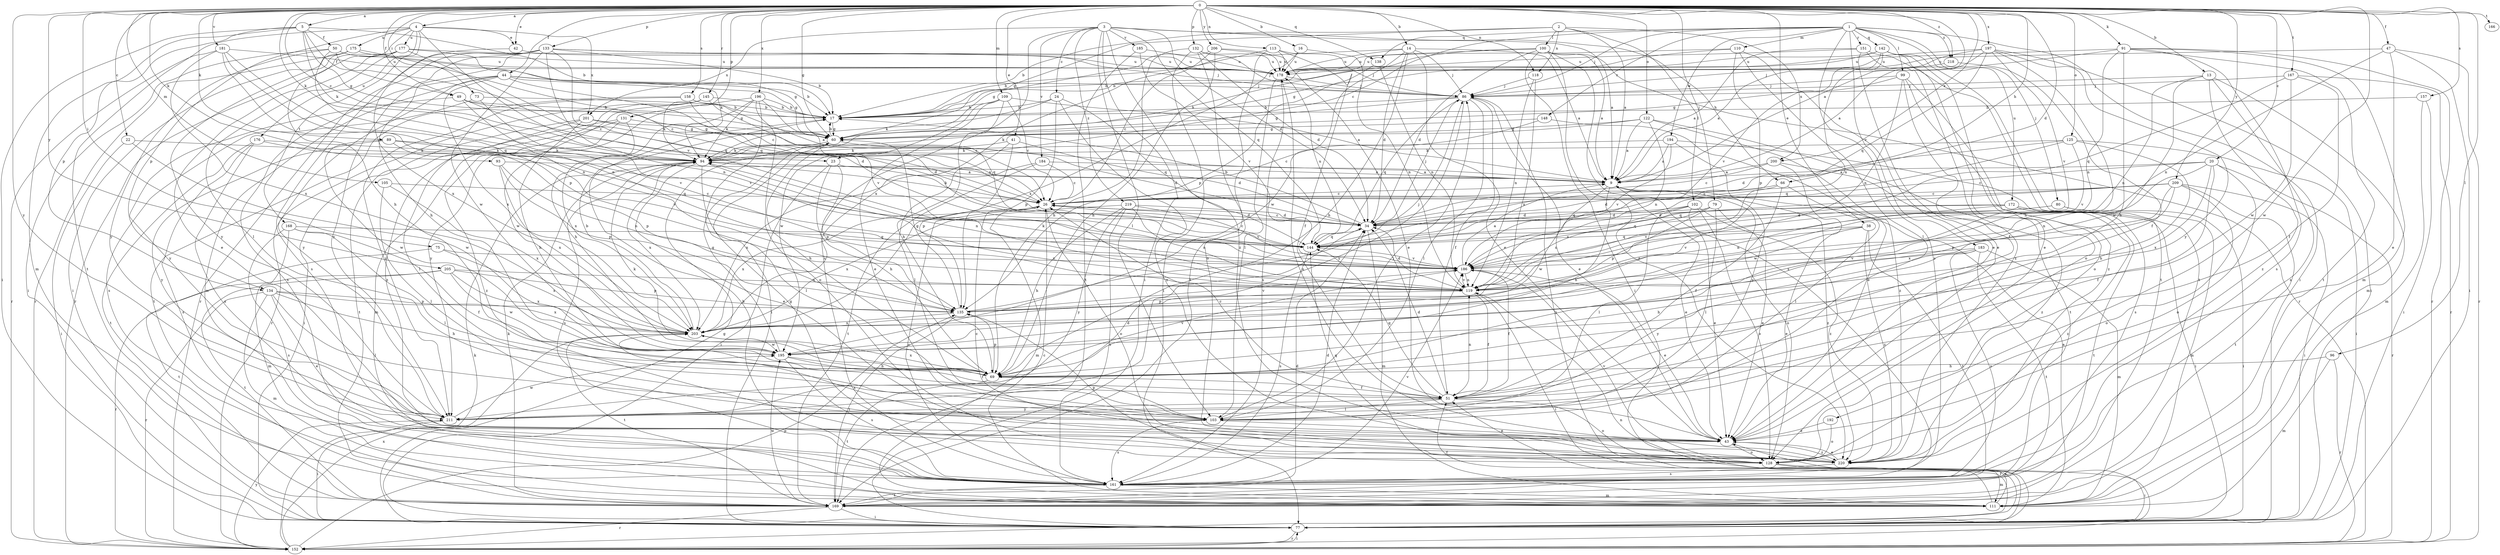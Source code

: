 strict digraph  {
0;
1;
2;
3;
4;
5;
9;
13;
14;
16;
17;
20;
22;
23;
24;
26;
34;
38;
41;
42;
43;
44;
47;
49;
50;
51;
60;
66;
69;
73;
75;
77;
79;
80;
86;
89;
91;
93;
94;
96;
99;
100;
102;
103;
105;
109;
110;
111;
113;
118;
119;
122;
125;
128;
131;
132;
133;
134;
135;
138;
142;
144;
145;
148;
151;
152;
157;
158;
161;
166;
167;
168;
169;
172;
175;
176;
177;
178;
181;
183;
184;
185;
186;
192;
194;
195;
196;
197;
200;
201;
203;
205;
206;
209;
211;
218;
219;
220;
0 -> 4  [label=a];
0 -> 5  [label=a];
0 -> 9  [label=a];
0 -> 13  [label=b];
0 -> 14  [label=b];
0 -> 16  [label=b];
0 -> 20  [label=c];
0 -> 22  [label=c];
0 -> 23  [label=c];
0 -> 34  [label=d];
0 -> 38  [label=e];
0 -> 41  [label=e];
0 -> 42  [label=e];
0 -> 44  [label=f];
0 -> 47  [label=f];
0 -> 49  [label=f];
0 -> 60  [label=g];
0 -> 66  [label=h];
0 -> 73  [label=i];
0 -> 75  [label=i];
0 -> 79  [label=j];
0 -> 89  [label=k];
0 -> 91  [label=k];
0 -> 93  [label=k];
0 -> 94  [label=k];
0 -> 96  [label=l];
0 -> 105  [label=m];
0 -> 109  [label=m];
0 -> 113  [label=n];
0 -> 118  [label=n];
0 -> 122  [label=o];
0 -> 125  [label=o];
0 -> 131  [label=p];
0 -> 132  [label=p];
0 -> 133  [label=p];
0 -> 138  [label=q];
0 -> 145  [label=r];
0 -> 157  [label=s];
0 -> 158  [label=s];
0 -> 166  [label=t];
0 -> 167  [label=t];
0 -> 181  [label=v];
0 -> 192  [label=w];
0 -> 196  [label=x];
0 -> 197  [label=x];
0 -> 200  [label=x];
0 -> 205  [label=y];
0 -> 206  [label=y];
0 -> 209  [label=y];
0 -> 211  [label=y];
0 -> 218  [label=z];
1 -> 23  [label=c];
1 -> 77  [label=i];
1 -> 80  [label=j];
1 -> 86  [label=j];
1 -> 99  [label=l];
1 -> 110  [label=m];
1 -> 138  [label=q];
1 -> 142  [label=q];
1 -> 148  [label=r];
1 -> 151  [label=r];
1 -> 161  [label=s];
1 -> 172  [label=u];
1 -> 183  [label=v];
1 -> 194  [label=w];
1 -> 218  [label=z];
2 -> 9  [label=a];
2 -> 17  [label=b];
2 -> 60  [label=g];
2 -> 100  [label=l];
2 -> 102  [label=l];
2 -> 118  [label=n];
2 -> 200  [label=x];
3 -> 9  [label=a];
3 -> 24  [label=c];
3 -> 34  [label=d];
3 -> 66  [label=h];
3 -> 77  [label=i];
3 -> 103  [label=l];
3 -> 144  [label=q];
3 -> 161  [label=s];
3 -> 184  [label=v];
3 -> 185  [label=v];
3 -> 201  [label=x];
3 -> 219  [label=z];
3 -> 220  [label=z];
4 -> 42  [label=e];
4 -> 69  [label=h];
4 -> 134  [label=p];
4 -> 168  [label=t];
4 -> 169  [label=t];
4 -> 175  [label=u];
4 -> 176  [label=u];
4 -> 177  [label=u];
4 -> 186  [label=v];
4 -> 201  [label=x];
5 -> 17  [label=b];
5 -> 49  [label=f];
5 -> 50  [label=f];
5 -> 60  [label=g];
5 -> 77  [label=i];
5 -> 94  [label=k];
5 -> 111  [label=m];
5 -> 134  [label=p];
9 -> 26  [label=c];
9 -> 43  [label=e];
9 -> 69  [label=h];
9 -> 128  [label=o];
9 -> 195  [label=w];
9 -> 220  [label=z];
13 -> 86  [label=j];
13 -> 111  [label=m];
13 -> 119  [label=n];
13 -> 161  [label=s];
13 -> 195  [label=w];
13 -> 220  [label=z];
14 -> 9  [label=a];
14 -> 17  [label=b];
14 -> 34  [label=d];
14 -> 43  [label=e];
14 -> 69  [label=h];
14 -> 86  [label=j];
14 -> 178  [label=u];
14 -> 195  [label=w];
16 -> 119  [label=n];
16 -> 178  [label=u];
16 -> 203  [label=x];
17 -> 60  [label=g];
20 -> 9  [label=a];
20 -> 26  [label=c];
20 -> 51  [label=f];
20 -> 119  [label=n];
20 -> 128  [label=o];
20 -> 152  [label=r];
20 -> 203  [label=x];
22 -> 77  [label=i];
22 -> 94  [label=k];
22 -> 195  [label=w];
23 -> 9  [label=a];
23 -> 69  [label=h];
23 -> 77  [label=i];
23 -> 135  [label=p];
24 -> 17  [label=b];
24 -> 94  [label=k];
24 -> 135  [label=p];
24 -> 144  [label=q];
24 -> 220  [label=z];
26 -> 34  [label=d];
26 -> 94  [label=k];
26 -> 111  [label=m];
26 -> 128  [label=o];
26 -> 203  [label=x];
34 -> 17  [label=b];
34 -> 26  [label=c];
34 -> 86  [label=j];
34 -> 111  [label=m];
34 -> 144  [label=q];
38 -> 43  [label=e];
38 -> 144  [label=q];
38 -> 169  [label=t];
38 -> 186  [label=v];
38 -> 220  [label=z];
41 -> 34  [label=d];
41 -> 94  [label=k];
41 -> 103  [label=l];
41 -> 135  [label=p];
42 -> 178  [label=u];
42 -> 203  [label=x];
43 -> 128  [label=o];
43 -> 203  [label=x];
43 -> 220  [label=z];
44 -> 17  [label=b];
44 -> 26  [label=c];
44 -> 60  [label=g];
44 -> 86  [label=j];
44 -> 111  [label=m];
44 -> 161  [label=s];
44 -> 203  [label=x];
44 -> 211  [label=y];
47 -> 43  [label=e];
47 -> 77  [label=i];
47 -> 119  [label=n];
47 -> 152  [label=r];
47 -> 178  [label=u];
49 -> 17  [label=b];
49 -> 34  [label=d];
49 -> 60  [label=g];
49 -> 186  [label=v];
49 -> 211  [label=y];
50 -> 26  [label=c];
50 -> 60  [label=g];
50 -> 77  [label=i];
50 -> 119  [label=n];
50 -> 178  [label=u];
50 -> 211  [label=y];
51 -> 26  [label=c];
51 -> 34  [label=d];
51 -> 103  [label=l];
51 -> 119  [label=n];
51 -> 128  [label=o];
51 -> 144  [label=q];
51 -> 211  [label=y];
60 -> 17  [label=b];
60 -> 34  [label=d];
60 -> 69  [label=h];
60 -> 94  [label=k];
66 -> 26  [label=c];
66 -> 51  [label=f];
66 -> 103  [label=l];
66 -> 144  [label=q];
69 -> 51  [label=f];
69 -> 94  [label=k];
69 -> 135  [label=p];
69 -> 169  [label=t];
69 -> 186  [label=v];
69 -> 203  [label=x];
73 -> 17  [label=b];
73 -> 161  [label=s];
73 -> 186  [label=v];
75 -> 169  [label=t];
75 -> 186  [label=v];
75 -> 203  [label=x];
77 -> 60  [label=g];
77 -> 86  [label=j];
77 -> 152  [label=r];
79 -> 34  [label=d];
79 -> 43  [label=e];
79 -> 103  [label=l];
79 -> 119  [label=n];
79 -> 135  [label=p];
80 -> 34  [label=d];
80 -> 77  [label=i];
80 -> 111  [label=m];
80 -> 186  [label=v];
86 -> 17  [label=b];
86 -> 43  [label=e];
86 -> 51  [label=f];
86 -> 60  [label=g];
86 -> 103  [label=l];
86 -> 144  [label=q];
86 -> 211  [label=y];
89 -> 94  [label=k];
89 -> 135  [label=p];
89 -> 144  [label=q];
89 -> 195  [label=w];
89 -> 211  [label=y];
91 -> 9  [label=a];
91 -> 69  [label=h];
91 -> 111  [label=m];
91 -> 119  [label=n];
91 -> 152  [label=r];
91 -> 161  [label=s];
91 -> 169  [label=t];
91 -> 178  [label=u];
93 -> 9  [label=a];
93 -> 119  [label=n];
93 -> 135  [label=p];
93 -> 203  [label=x];
94 -> 9  [label=a];
94 -> 43  [label=e];
94 -> 103  [label=l];
94 -> 119  [label=n];
94 -> 161  [label=s];
94 -> 203  [label=x];
96 -> 69  [label=h];
96 -> 111  [label=m];
96 -> 152  [label=r];
99 -> 51  [label=f];
99 -> 60  [label=g];
99 -> 86  [label=j];
99 -> 119  [label=n];
99 -> 128  [label=o];
99 -> 220  [label=z];
100 -> 9  [label=a];
100 -> 34  [label=d];
100 -> 77  [label=i];
100 -> 94  [label=k];
100 -> 152  [label=r];
100 -> 161  [label=s];
100 -> 178  [label=u];
100 -> 220  [label=z];
102 -> 34  [label=d];
102 -> 43  [label=e];
102 -> 103  [label=l];
102 -> 128  [label=o];
102 -> 186  [label=v];
102 -> 220  [label=z];
103 -> 43  [label=e];
103 -> 86  [label=j];
103 -> 161  [label=s];
105 -> 26  [label=c];
105 -> 103  [label=l];
105 -> 203  [label=x];
109 -> 9  [label=a];
109 -> 17  [label=b];
109 -> 26  [label=c];
109 -> 43  [label=e];
109 -> 69  [label=h];
109 -> 195  [label=w];
110 -> 43  [label=e];
110 -> 60  [label=g];
110 -> 103  [label=l];
110 -> 135  [label=p];
110 -> 178  [label=u];
111 -> 9  [label=a];
111 -> 26  [label=c];
111 -> 43  [label=e];
111 -> 51  [label=f];
113 -> 51  [label=f];
113 -> 86  [label=j];
113 -> 169  [label=t];
113 -> 178  [label=u];
113 -> 203  [label=x];
118 -> 86  [label=j];
118 -> 119  [label=n];
118 -> 203  [label=x];
119 -> 34  [label=d];
119 -> 51  [label=f];
119 -> 77  [label=i];
119 -> 94  [label=k];
119 -> 135  [label=p];
119 -> 186  [label=v];
122 -> 9  [label=a];
122 -> 60  [label=g];
122 -> 94  [label=k];
122 -> 119  [label=n];
122 -> 169  [label=t];
122 -> 220  [label=z];
125 -> 34  [label=d];
125 -> 69  [label=h];
125 -> 77  [label=i];
125 -> 94  [label=k];
125 -> 144  [label=q];
125 -> 186  [label=v];
128 -> 77  [label=i];
128 -> 111  [label=m];
128 -> 135  [label=p];
128 -> 144  [label=q];
128 -> 186  [label=v];
131 -> 60  [label=g];
131 -> 111  [label=m];
131 -> 169  [label=t];
131 -> 203  [label=x];
131 -> 220  [label=z];
132 -> 34  [label=d];
132 -> 69  [label=h];
132 -> 77  [label=i];
132 -> 86  [label=j];
132 -> 128  [label=o];
132 -> 178  [label=u];
133 -> 17  [label=b];
133 -> 69  [label=h];
133 -> 86  [label=j];
133 -> 119  [label=n];
133 -> 144  [label=q];
133 -> 152  [label=r];
133 -> 161  [label=s];
133 -> 178  [label=u];
133 -> 195  [label=w];
133 -> 211  [label=y];
134 -> 43  [label=e];
134 -> 69  [label=h];
134 -> 103  [label=l];
134 -> 111  [label=m];
134 -> 135  [label=p];
134 -> 152  [label=r];
134 -> 203  [label=x];
135 -> 60  [label=g];
135 -> 86  [label=j];
135 -> 169  [label=t];
135 -> 186  [label=v];
135 -> 203  [label=x];
138 -> 119  [label=n];
138 -> 135  [label=p];
142 -> 17  [label=b];
142 -> 43  [label=e];
142 -> 119  [label=n];
142 -> 128  [label=o];
142 -> 169  [label=t];
142 -> 178  [label=u];
142 -> 186  [label=v];
144 -> 26  [label=c];
144 -> 161  [label=s];
144 -> 178  [label=u];
144 -> 186  [label=v];
145 -> 17  [label=b];
145 -> 94  [label=k];
145 -> 144  [label=q];
145 -> 152  [label=r];
145 -> 195  [label=w];
145 -> 220  [label=z];
148 -> 26  [label=c];
148 -> 43  [label=e];
148 -> 60  [label=g];
151 -> 9  [label=a];
151 -> 43  [label=e];
151 -> 169  [label=t];
151 -> 178  [label=u];
151 -> 220  [label=z];
152 -> 51  [label=f];
152 -> 77  [label=i];
152 -> 94  [label=k];
152 -> 119  [label=n];
152 -> 135  [label=p];
152 -> 203  [label=x];
152 -> 211  [label=y];
157 -> 17  [label=b];
157 -> 77  [label=i];
157 -> 111  [label=m];
158 -> 9  [label=a];
158 -> 17  [label=b];
158 -> 26  [label=c];
158 -> 169  [label=t];
158 -> 211  [label=y];
161 -> 17  [label=b];
161 -> 26  [label=c];
161 -> 34  [label=d];
161 -> 111  [label=m];
161 -> 169  [label=t];
161 -> 186  [label=v];
167 -> 51  [label=f];
167 -> 86  [label=j];
167 -> 144  [label=q];
167 -> 152  [label=r];
167 -> 195  [label=w];
168 -> 51  [label=f];
168 -> 103  [label=l];
168 -> 111  [label=m];
168 -> 144  [label=q];
168 -> 161  [label=s];
169 -> 34  [label=d];
169 -> 77  [label=i];
169 -> 94  [label=k];
169 -> 152  [label=r];
169 -> 195  [label=w];
172 -> 34  [label=d];
172 -> 77  [label=i];
172 -> 119  [label=n];
172 -> 144  [label=q];
172 -> 169  [label=t];
172 -> 220  [label=z];
175 -> 26  [label=c];
175 -> 77  [label=i];
175 -> 152  [label=r];
175 -> 178  [label=u];
175 -> 211  [label=y];
176 -> 94  [label=k];
176 -> 161  [label=s];
176 -> 169  [label=t];
176 -> 186  [label=v];
176 -> 220  [label=z];
177 -> 43  [label=e];
177 -> 94  [label=k];
177 -> 103  [label=l];
177 -> 144  [label=q];
177 -> 152  [label=r];
177 -> 178  [label=u];
178 -> 86  [label=j];
178 -> 103  [label=l];
178 -> 161  [label=s];
181 -> 119  [label=n];
181 -> 135  [label=p];
181 -> 144  [label=q];
181 -> 152  [label=r];
181 -> 178  [label=u];
181 -> 203  [label=x];
183 -> 69  [label=h];
183 -> 111  [label=m];
183 -> 161  [label=s];
183 -> 169  [label=t];
183 -> 186  [label=v];
183 -> 211  [label=y];
184 -> 9  [label=a];
184 -> 26  [label=c];
184 -> 169  [label=t];
184 -> 203  [label=x];
185 -> 169  [label=t];
185 -> 178  [label=u];
185 -> 186  [label=v];
186 -> 9  [label=a];
186 -> 43  [label=e];
186 -> 51  [label=f];
186 -> 119  [label=n];
192 -> 43  [label=e];
192 -> 128  [label=o];
194 -> 9  [label=a];
194 -> 94  [label=k];
194 -> 161  [label=s];
194 -> 186  [label=v];
194 -> 211  [label=y];
195 -> 51  [label=f];
195 -> 60  [label=g];
195 -> 69  [label=h];
195 -> 161  [label=s];
196 -> 17  [label=b];
196 -> 69  [label=h];
196 -> 77  [label=i];
196 -> 94  [label=k];
196 -> 128  [label=o];
196 -> 186  [label=v];
196 -> 211  [label=y];
197 -> 9  [label=a];
197 -> 17  [label=b];
197 -> 69  [label=h];
197 -> 77  [label=i];
197 -> 144  [label=q];
197 -> 178  [label=u];
197 -> 186  [label=v];
197 -> 211  [label=y];
200 -> 9  [label=a];
200 -> 26  [label=c];
200 -> 195  [label=w];
200 -> 220  [label=z];
201 -> 34  [label=d];
201 -> 60  [label=g];
201 -> 69  [label=h];
201 -> 77  [label=i];
201 -> 103  [label=l];
203 -> 17  [label=b];
203 -> 169  [label=t];
203 -> 195  [label=w];
205 -> 119  [label=n];
205 -> 135  [label=p];
205 -> 152  [label=r];
205 -> 169  [label=t];
205 -> 195  [label=w];
205 -> 203  [label=x];
206 -> 26  [label=c];
206 -> 43  [label=e];
206 -> 60  [label=g];
206 -> 69  [label=h];
206 -> 178  [label=u];
209 -> 26  [label=c];
209 -> 34  [label=d];
209 -> 77  [label=i];
209 -> 128  [label=o];
209 -> 135  [label=p];
209 -> 144  [label=q];
209 -> 169  [label=t];
209 -> 203  [label=x];
211 -> 34  [label=d];
211 -> 77  [label=i];
211 -> 195  [label=w];
218 -> 51  [label=f];
218 -> 86  [label=j];
219 -> 34  [label=d];
219 -> 69  [label=h];
219 -> 119  [label=n];
219 -> 161  [label=s];
219 -> 186  [label=v];
219 -> 203  [label=x];
219 -> 211  [label=y];
220 -> 26  [label=c];
220 -> 43  [label=e];
220 -> 60  [label=g];
220 -> 161  [label=s];
220 -> 178  [label=u];
}
